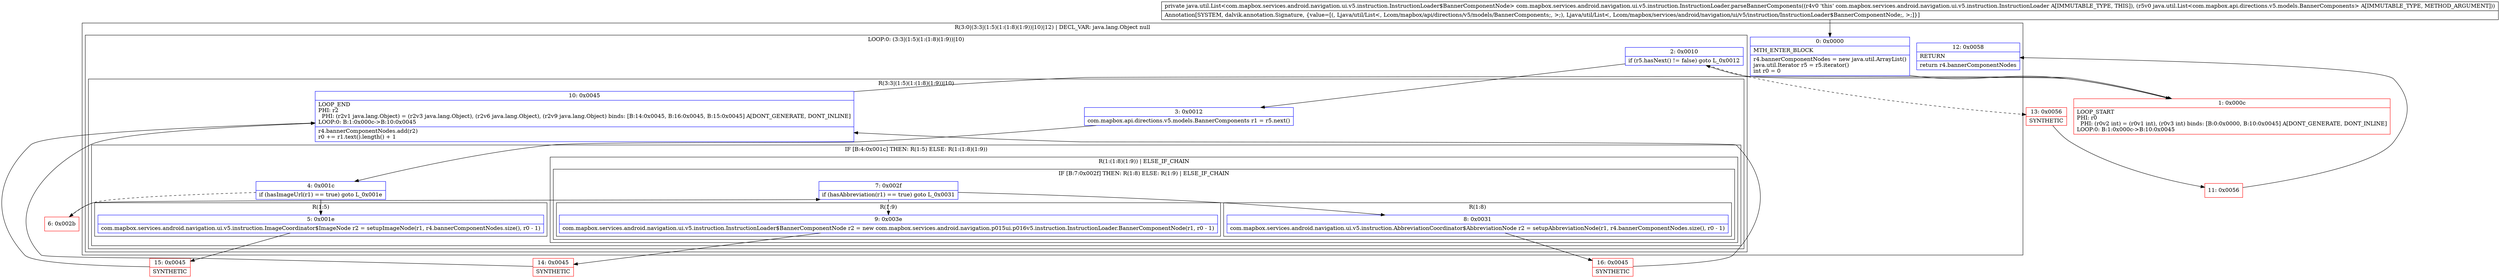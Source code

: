 digraph "CFG forcom.mapbox.services.android.navigation.ui.v5.instruction.InstructionLoader.parseBannerComponents(Ljava\/util\/List;)Ljava\/util\/List;" {
subgraph cluster_Region_999584430 {
label = "R(3:0|(3:3|(1:5)(1:(1:8)(1:9))|10)|12) | DECL_VAR: java.lang.Object null\l";
node [shape=record,color=blue];
Node_0 [shape=record,label="{0\:\ 0x0000|MTH_ENTER_BLOCK\l|r4.bannerComponentNodes = new java.util.ArrayList()\ljava.util.Iterator r5 = r5.iterator()\lint r0 = 0\l}"];
subgraph cluster_LoopRegion_872716081 {
label = "LOOP:0: (3:3|(1:5)(1:(1:8)(1:9))|10)";
node [shape=record,color=blue];
Node_2 [shape=record,label="{2\:\ 0x0010|if (r5.hasNext() != false) goto L_0x0012\l}"];
subgraph cluster_Region_1934113992 {
label = "R(3:3|(1:5)(1:(1:8)(1:9))|10)";
node [shape=record,color=blue];
Node_3 [shape=record,label="{3\:\ 0x0012|com.mapbox.api.directions.v5.models.BannerComponents r1 = r5.next()\l}"];
subgraph cluster_IfRegion_1688569518 {
label = "IF [B:4:0x001c] THEN: R(1:5) ELSE: R(1:(1:8)(1:9))";
node [shape=record,color=blue];
Node_4 [shape=record,label="{4\:\ 0x001c|if (hasImageUrl(r1) == true) goto L_0x001e\l}"];
subgraph cluster_Region_712204605 {
label = "R(1:5)";
node [shape=record,color=blue];
Node_5 [shape=record,label="{5\:\ 0x001e|com.mapbox.services.android.navigation.ui.v5.instruction.ImageCoordinator$ImageNode r2 = setupImageNode(r1, r4.bannerComponentNodes.size(), r0 \- 1)\l}"];
}
subgraph cluster_Region_762044343 {
label = "R(1:(1:8)(1:9)) | ELSE_IF_CHAIN\l";
node [shape=record,color=blue];
subgraph cluster_IfRegion_164429812 {
label = "IF [B:7:0x002f] THEN: R(1:8) ELSE: R(1:9) | ELSE_IF_CHAIN\l";
node [shape=record,color=blue];
Node_7 [shape=record,label="{7\:\ 0x002f|if (hasAbbreviation(r1) == true) goto L_0x0031\l}"];
subgraph cluster_Region_1774384999 {
label = "R(1:8)";
node [shape=record,color=blue];
Node_8 [shape=record,label="{8\:\ 0x0031|com.mapbox.services.android.navigation.ui.v5.instruction.AbbreviationCoordinator$AbbreviationNode r2 = setupAbbreviationNode(r1, r4.bannerComponentNodes.size(), r0 \- 1)\l}"];
}
subgraph cluster_Region_1901849075 {
label = "R(1:9)";
node [shape=record,color=blue];
Node_9 [shape=record,label="{9\:\ 0x003e|com.mapbox.services.android.navigation.ui.v5.instruction.InstructionLoader$BannerComponentNode r2 = new com.mapbox.services.android.navigation.p015ui.p016v5.instruction.InstructionLoader.BannerComponentNode(r1, r0 \- 1)\l}"];
}
}
}
}
Node_10 [shape=record,label="{10\:\ 0x0045|LOOP_END\lPHI: r2 \l  PHI: (r2v1 java.lang.Object) = (r2v3 java.lang.Object), (r2v6 java.lang.Object), (r2v9 java.lang.Object) binds: [B:14:0x0045, B:16:0x0045, B:15:0x0045] A[DONT_GENERATE, DONT_INLINE]\lLOOP:0: B:1:0x000c\-\>B:10:0x0045\l|r4.bannerComponentNodes.add(r2)\lr0 += r1.text().length() + 1\l}"];
}
}
Node_12 [shape=record,label="{12\:\ 0x0058|RETURN\l|return r4.bannerComponentNodes\l}"];
}
Node_1 [shape=record,color=red,label="{1\:\ 0x000c|LOOP_START\lPHI: r0 \l  PHI: (r0v2 int) = (r0v1 int), (r0v3 int) binds: [B:0:0x0000, B:10:0x0045] A[DONT_GENERATE, DONT_INLINE]\lLOOP:0: B:1:0x000c\-\>B:10:0x0045\l}"];
Node_6 [shape=record,color=red,label="{6\:\ 0x002b}"];
Node_11 [shape=record,color=red,label="{11\:\ 0x0056}"];
Node_13 [shape=record,color=red,label="{13\:\ 0x0056|SYNTHETIC\l}"];
Node_14 [shape=record,color=red,label="{14\:\ 0x0045|SYNTHETIC\l}"];
Node_15 [shape=record,color=red,label="{15\:\ 0x0045|SYNTHETIC\l}"];
Node_16 [shape=record,color=red,label="{16\:\ 0x0045|SYNTHETIC\l}"];
MethodNode[shape=record,label="{private java.util.List\<com.mapbox.services.android.navigation.ui.v5.instruction.InstructionLoader$BannerComponentNode\> com.mapbox.services.android.navigation.ui.v5.instruction.InstructionLoader.parseBannerComponents((r4v0 'this' com.mapbox.services.android.navigation.ui.v5.instruction.InstructionLoader A[IMMUTABLE_TYPE, THIS]), (r5v0 java.util.List\<com.mapbox.api.directions.v5.models.BannerComponents\> A[IMMUTABLE_TYPE, METHOD_ARGUMENT]))  | Annotation[SYSTEM, dalvik.annotation.Signature, \{value=[(, Ljava\/util\/List\<, Lcom\/mapbox\/api\/directions\/v5\/models\/BannerComponents;, \>;), Ljava\/util\/List\<, Lcom\/mapbox\/services\/android\/navigation\/ui\/v5\/instruction\/InstructionLoader$BannerComponentNode;, \>;]\}]\l}"];
MethodNode -> Node_0;
Node_0 -> Node_1;
Node_2 -> Node_3;
Node_2 -> Node_13[style=dashed];
Node_3 -> Node_4;
Node_4 -> Node_5;
Node_4 -> Node_6[style=dashed];
Node_5 -> Node_15;
Node_7 -> Node_8;
Node_7 -> Node_9[style=dashed];
Node_8 -> Node_16;
Node_9 -> Node_14;
Node_10 -> Node_1;
Node_1 -> Node_2;
Node_6 -> Node_7;
Node_11 -> Node_12;
Node_13 -> Node_11;
Node_14 -> Node_10;
Node_15 -> Node_10;
Node_16 -> Node_10;
}

